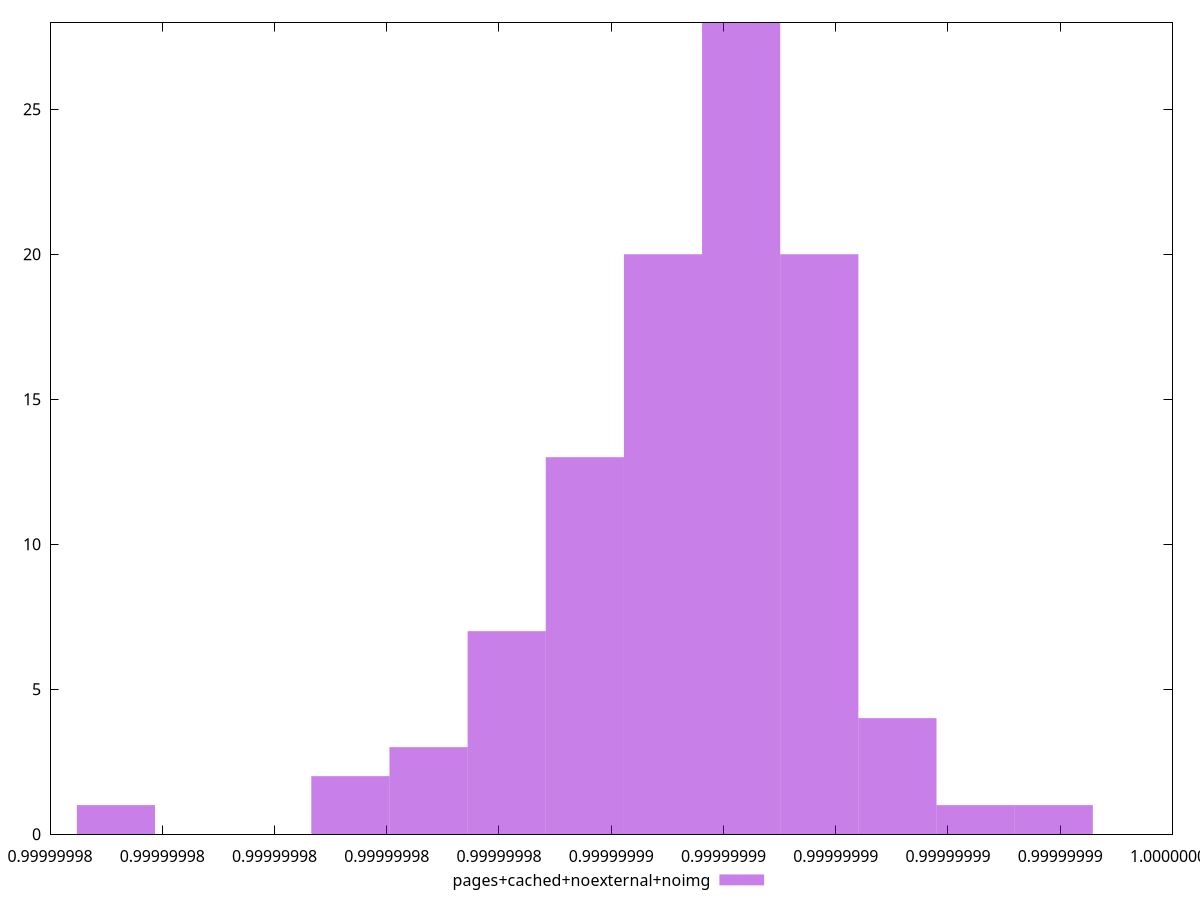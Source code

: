 $_pagesCachedNoexternalNoimg <<EOF
0.9999999855294074 13
0.9999999897067016 20
0.9999999869218388 20
0.9999999883142702 28
0.9999999841369759 7
0.9999999813521131 2
0.9999999924915643 1
0.999999991099133 4
0.9999999938839959 1
0.9999999827445445 3
0.9999999771748189 1
EOF
set key outside below
set terminal pngcairo
set output "report_00004_2020-11-02T20-21-41.718Z/bootup-time/pages+cached+noexternal+noimg//hist.png"
set yrange [0:28]
set boxwidth 1.3924314115629764e-9
set style fill transparent solid 0.5 noborder
plot $_pagesCachedNoexternalNoimg title "pages+cached+noexternal+noimg" with boxes ,